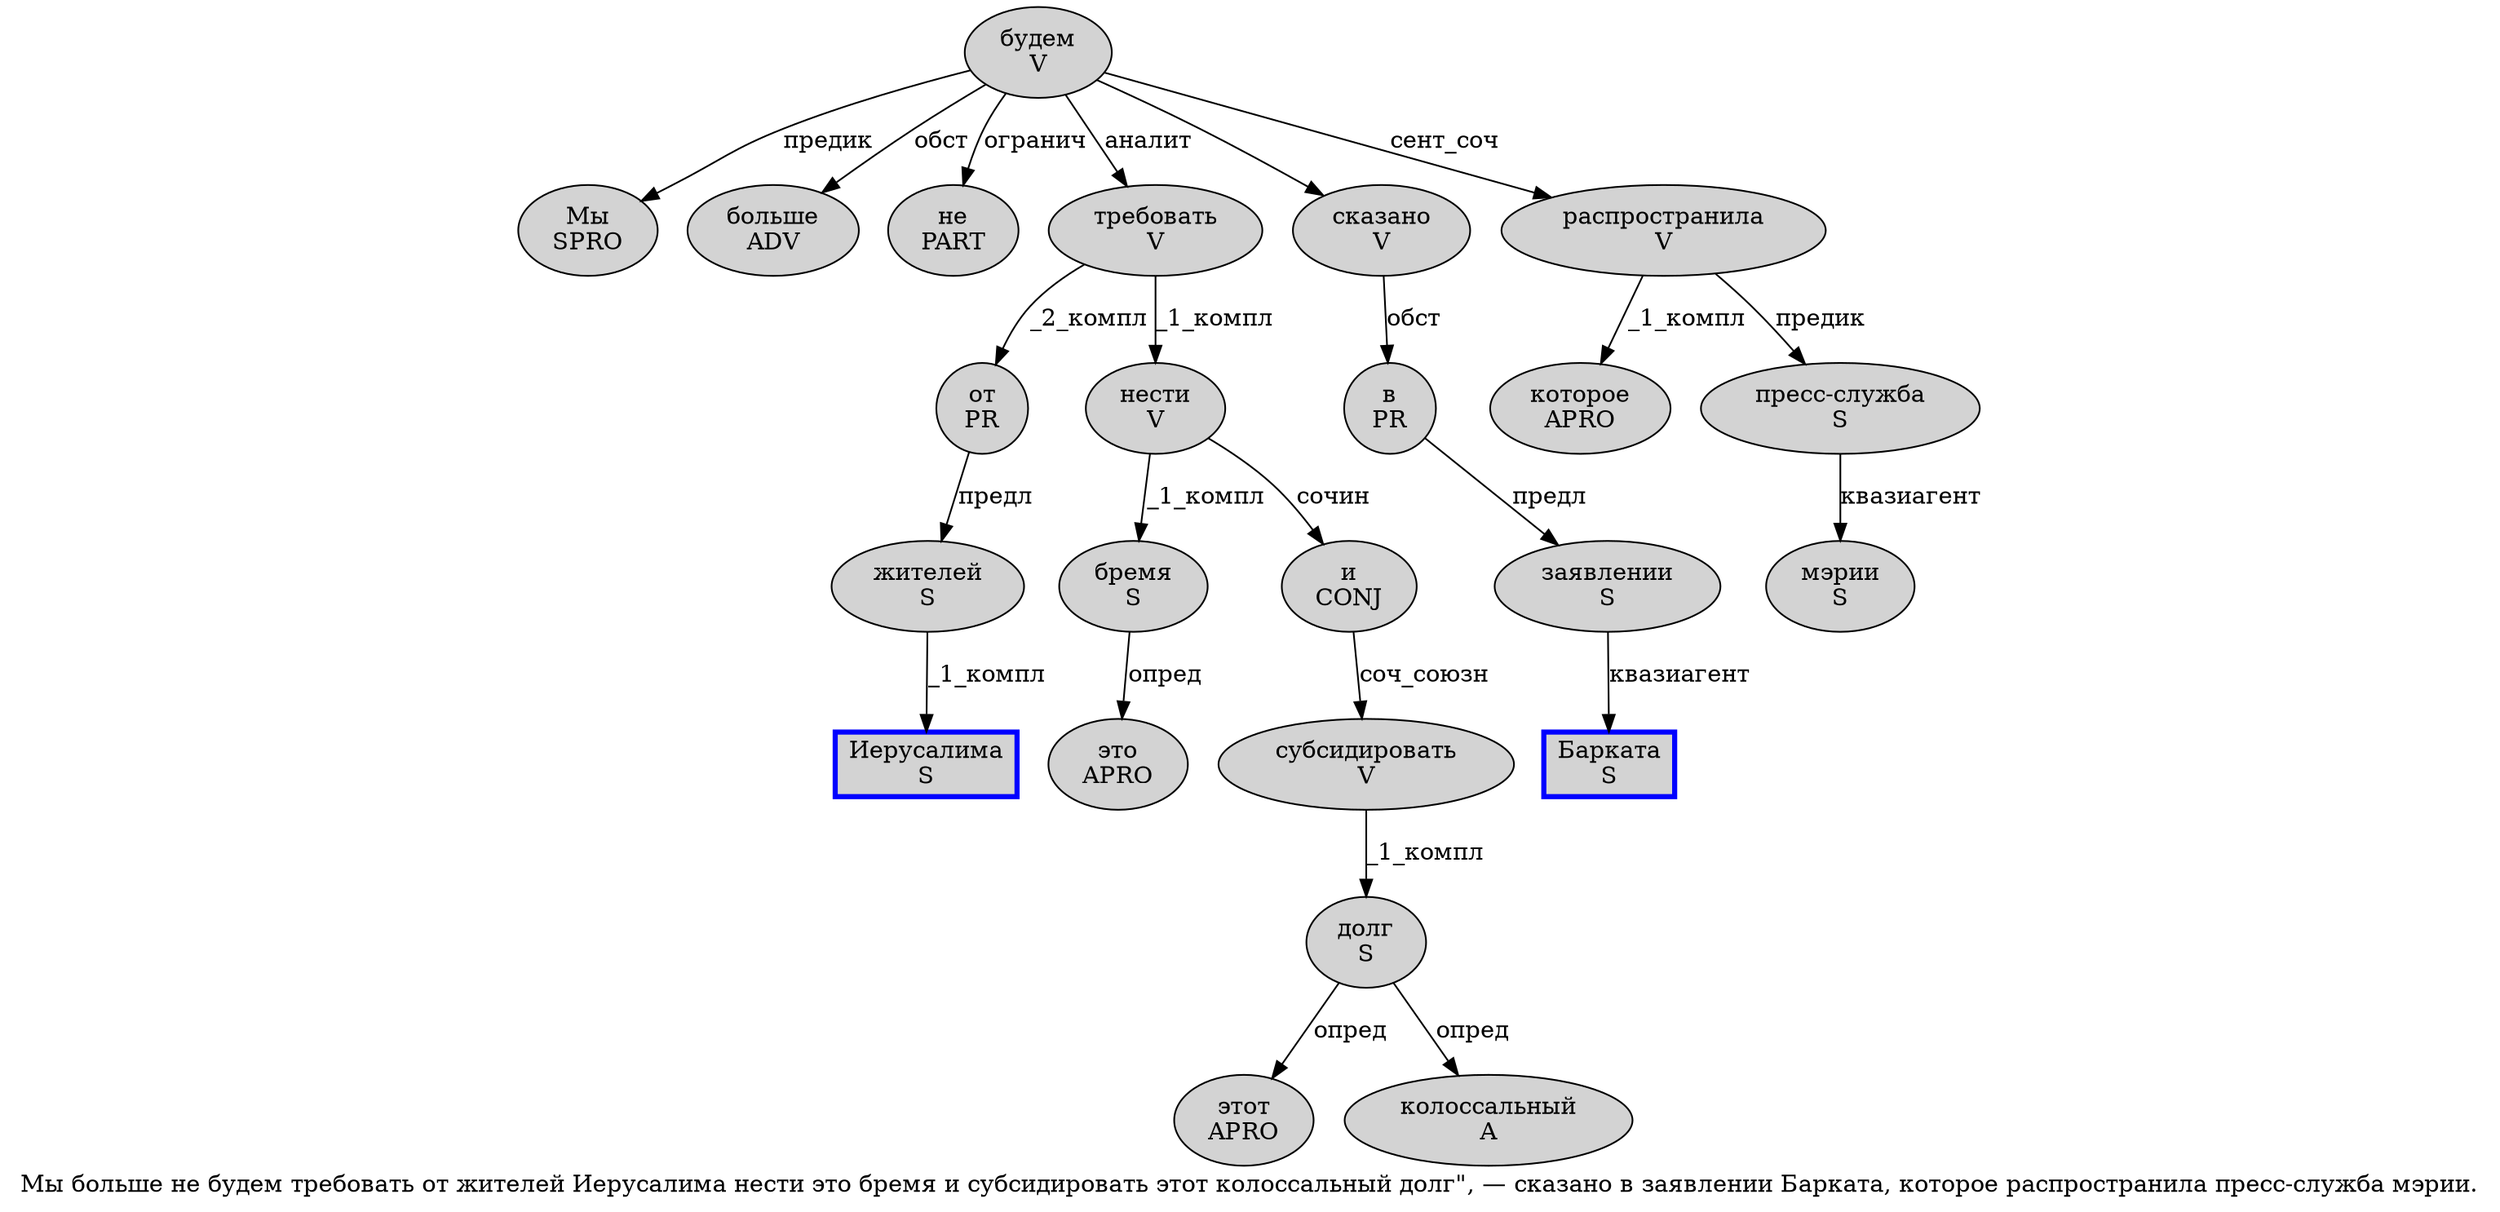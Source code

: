 digraph SENTENCE_1118 {
	graph [label="Мы больше не будем требовать от жителей Иерусалима нести это бремя и субсидировать этот колоссальный долг\", — сказано в заявлении Барката, которое распространила пресс-служба мэрии."]
	node [style=filled]
		0 [label="Мы
SPRO" color="" fillcolor=lightgray penwidth=1 shape=ellipse]
		1 [label="больше
ADV" color="" fillcolor=lightgray penwidth=1 shape=ellipse]
		2 [label="не
PART" color="" fillcolor=lightgray penwidth=1 shape=ellipse]
		3 [label="будем
V" color="" fillcolor=lightgray penwidth=1 shape=ellipse]
		4 [label="требовать
V" color="" fillcolor=lightgray penwidth=1 shape=ellipse]
		5 [label="от
PR" color="" fillcolor=lightgray penwidth=1 shape=ellipse]
		6 [label="жителей
S" color="" fillcolor=lightgray penwidth=1 shape=ellipse]
		7 [label="Иерусалима
S" color=blue fillcolor=lightgray penwidth=3 shape=box]
		8 [label="нести
V" color="" fillcolor=lightgray penwidth=1 shape=ellipse]
		9 [label="это
APRO" color="" fillcolor=lightgray penwidth=1 shape=ellipse]
		10 [label="бремя
S" color="" fillcolor=lightgray penwidth=1 shape=ellipse]
		11 [label="и
CONJ" color="" fillcolor=lightgray penwidth=1 shape=ellipse]
		12 [label="субсидировать
V" color="" fillcolor=lightgray penwidth=1 shape=ellipse]
		13 [label="этот
APRO" color="" fillcolor=lightgray penwidth=1 shape=ellipse]
		14 [label="колоссальный
A" color="" fillcolor=lightgray penwidth=1 shape=ellipse]
		15 [label="долг
S" color="" fillcolor=lightgray penwidth=1 shape=ellipse]
		19 [label="сказано
V" color="" fillcolor=lightgray penwidth=1 shape=ellipse]
		20 [label="в
PR" color="" fillcolor=lightgray penwidth=1 shape=ellipse]
		21 [label="заявлении
S" color="" fillcolor=lightgray penwidth=1 shape=ellipse]
		22 [label="Барката
S" color=blue fillcolor=lightgray penwidth=3 shape=box]
		24 [label="которое
APRO" color="" fillcolor=lightgray penwidth=1 shape=ellipse]
		25 [label="распространила
V" color="" fillcolor=lightgray penwidth=1 shape=ellipse]
		26 [label="пресс-служба
S" color="" fillcolor=lightgray penwidth=1 shape=ellipse]
		27 [label="мэрии
S" color="" fillcolor=lightgray penwidth=1 shape=ellipse]
			11 -> 12 [label="соч_союзн"]
			8 -> 10 [label="_1_компл"]
			8 -> 11 [label="сочин"]
			3 -> 0 [label="предик"]
			3 -> 1 [label="обст"]
			3 -> 2 [label="огранич"]
			3 -> 4 [label="аналит"]
			3 -> 19
			3 -> 25 [label="сент_соч"]
			26 -> 27 [label="квазиагент"]
			19 -> 20 [label="обст"]
			5 -> 6 [label="предл"]
			21 -> 22 [label="квазиагент"]
			20 -> 21 [label="предл"]
			10 -> 9 [label="опред"]
			4 -> 5 [label="_2_компл"]
			4 -> 8 [label="_1_компл"]
			6 -> 7 [label="_1_компл"]
			15 -> 13 [label="опред"]
			15 -> 14 [label="опред"]
			25 -> 24 [label="_1_компл"]
			25 -> 26 [label="предик"]
			12 -> 15 [label="_1_компл"]
}